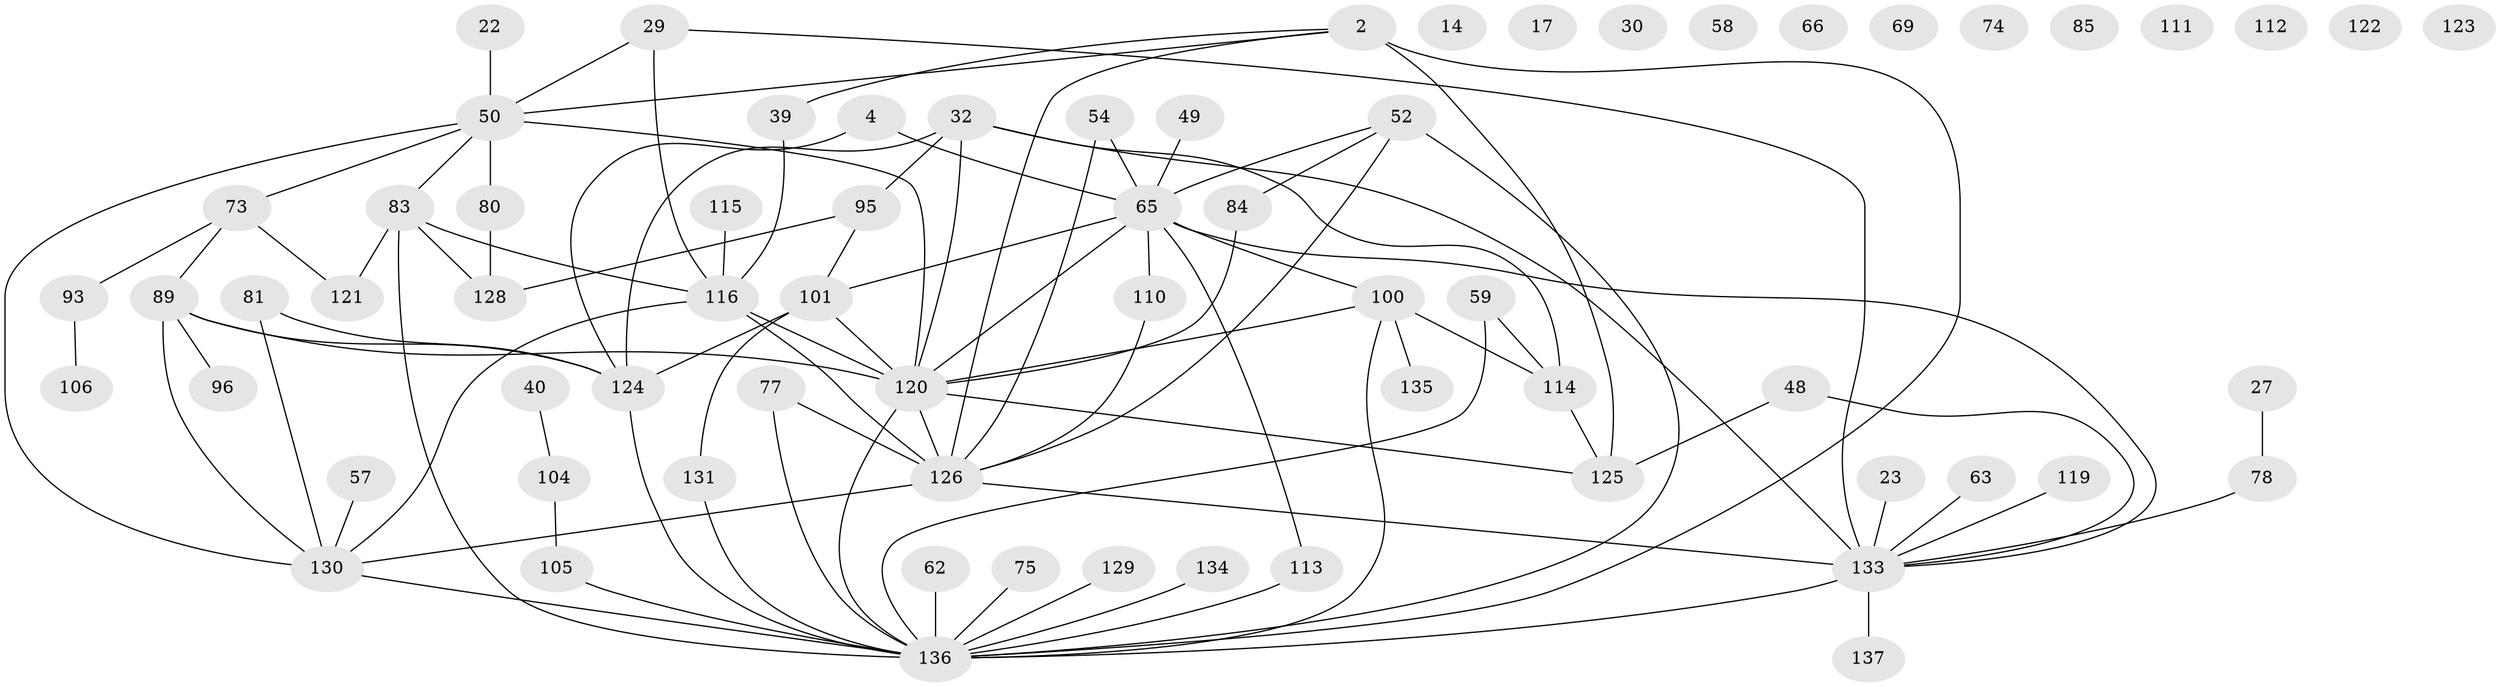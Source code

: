 // original degree distribution, {1: 0.18248175182481752, 6: 0.072992700729927, 4: 0.1678832116788321, 2: 0.23357664233576642, 3: 0.1678832116788321, 0: 0.08029197080291971, 5: 0.08029197080291971, 7: 0.0072992700729927005, 10: 0.0072992700729927005}
// Generated by graph-tools (version 1.1) at 2025/38/03/09/25 04:38:54]
// undirected, 68 vertices, 96 edges
graph export_dot {
graph [start="1"]
  node [color=gray90,style=filled];
  2;
  4;
  14;
  17;
  22;
  23;
  27;
  29 [super="+15"];
  30;
  32;
  39;
  40 [super="+1"];
  48;
  49;
  50 [super="+43+20+38"];
  52;
  54;
  57;
  58;
  59;
  62;
  63;
  65 [super="+25"];
  66;
  69;
  73;
  74;
  75;
  77;
  78;
  80 [super="+36"];
  81;
  83 [super="+37+67"];
  84;
  85;
  89 [super="+16"];
  93;
  95 [super="+90"];
  96;
  100 [super="+98"];
  101 [super="+47+72"];
  104;
  105 [super="+87"];
  106;
  110;
  111;
  112;
  113;
  114;
  115;
  116 [super="+7+99+102"];
  119;
  120 [super="+35+88+117"];
  121;
  122 [super="+26"];
  123;
  124 [super="+92"];
  125 [super="+94"];
  126 [super="+60+76+118"];
  128 [super="+8"];
  129;
  130 [super="+127+107+91+103"];
  131;
  133 [super="+109+132"];
  134;
  135;
  136 [super="+79+68+82"];
  137;
  2 -- 39;
  2 -- 125 [weight=2];
  2 -- 136;
  2 -- 50;
  2 -- 126;
  4 -- 124;
  4 -- 65;
  22 -- 50;
  23 -- 133;
  27 -- 78;
  29 -- 116;
  29 -- 133;
  29 -- 50;
  32 -- 95;
  32 -- 114;
  32 -- 120;
  32 -- 124 [weight=2];
  32 -- 133;
  39 -- 116;
  40 -- 104;
  48 -- 125 [weight=2];
  48 -- 133 [weight=2];
  49 -- 65;
  50 -- 80 [weight=3];
  50 -- 83;
  50 -- 73;
  50 -- 120;
  50 -- 130 [weight=3];
  52 -- 84;
  52 -- 65;
  52 -- 136;
  52 -- 126 [weight=3];
  54 -- 65;
  54 -- 126;
  57 -- 130;
  59 -- 114;
  59 -- 136;
  62 -- 136;
  63 -- 133;
  65 -- 110;
  65 -- 113;
  65 -- 101 [weight=2];
  65 -- 100;
  65 -- 120;
  65 -- 133;
  73 -- 89;
  73 -- 93;
  73 -- 121;
  75 -- 136;
  77 -- 136;
  77 -- 126;
  78 -- 133;
  80 -- 128;
  81 -- 124;
  81 -- 130;
  83 -- 128;
  83 -- 136 [weight=2];
  83 -- 121;
  83 -- 116;
  84 -- 120;
  89 -- 124;
  89 -- 130;
  89 -- 96;
  89 -- 120;
  93 -- 106;
  95 -- 101 [weight=2];
  95 -- 128;
  100 -- 120;
  100 -- 136 [weight=2];
  100 -- 114;
  100 -- 135;
  101 -- 124;
  101 -- 131;
  101 -- 120 [weight=2];
  104 -- 105;
  105 -- 136 [weight=2];
  110 -- 126;
  113 -- 136;
  114 -- 125;
  115 -- 116;
  116 -- 126 [weight=2];
  116 -- 120;
  116 -- 130 [weight=2];
  119 -- 133;
  120 -- 126 [weight=3];
  120 -- 136 [weight=3];
  120 -- 125 [weight=2];
  124 -- 136;
  126 -- 133;
  126 -- 130;
  129 -- 136;
  130 -- 136;
  131 -- 136;
  133 -- 136 [weight=4];
  133 -- 137;
  134 -- 136;
}
